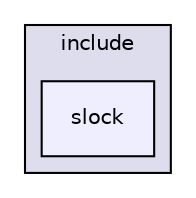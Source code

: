 digraph "slock" {
  compound=true
  node [ fontsize="10", fontname="Helvetica"];
  edge [ labelfontsize="10", labelfontname="Helvetica"];
  subgraph clusterdir_d44c64559bbebec7f509842c48db8b23 {
    graph [ bgcolor="#ddddee", pencolor="black", label="include" fontname="Helvetica", fontsize="10", URL="dir_d44c64559bbebec7f509842c48db8b23.html"]
  dir_b3ba3c378860ab9da17b9ff52769e863 [shape=box, label="slock", style="filled", fillcolor="#eeeeff", pencolor="black", URL="dir_b3ba3c378860ab9da17b9ff52769e863.html"];
  }
}

